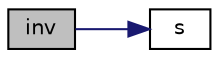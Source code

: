digraph "inv"
{
  bgcolor="transparent";
  edge [fontname="Helvetica",fontsize="10",labelfontname="Helvetica",labelfontsize="10"];
  node [fontname="Helvetica",fontsize="10",shape=record];
  rankdir="LR";
  Node137726 [label="inv",height=0.2,width=0.4,color="black", fillcolor="grey75", style="filled", fontcolor="black"];
  Node137726 -> Node137727 [color="midnightblue",fontsize="10",style="solid",fontname="Helvetica"];
  Node137727 [label="s",height=0.2,width=0.4,color="black",URL="$a19343.html#abb9c4233033fad2ad0206cd4adad3b9f"];
}
